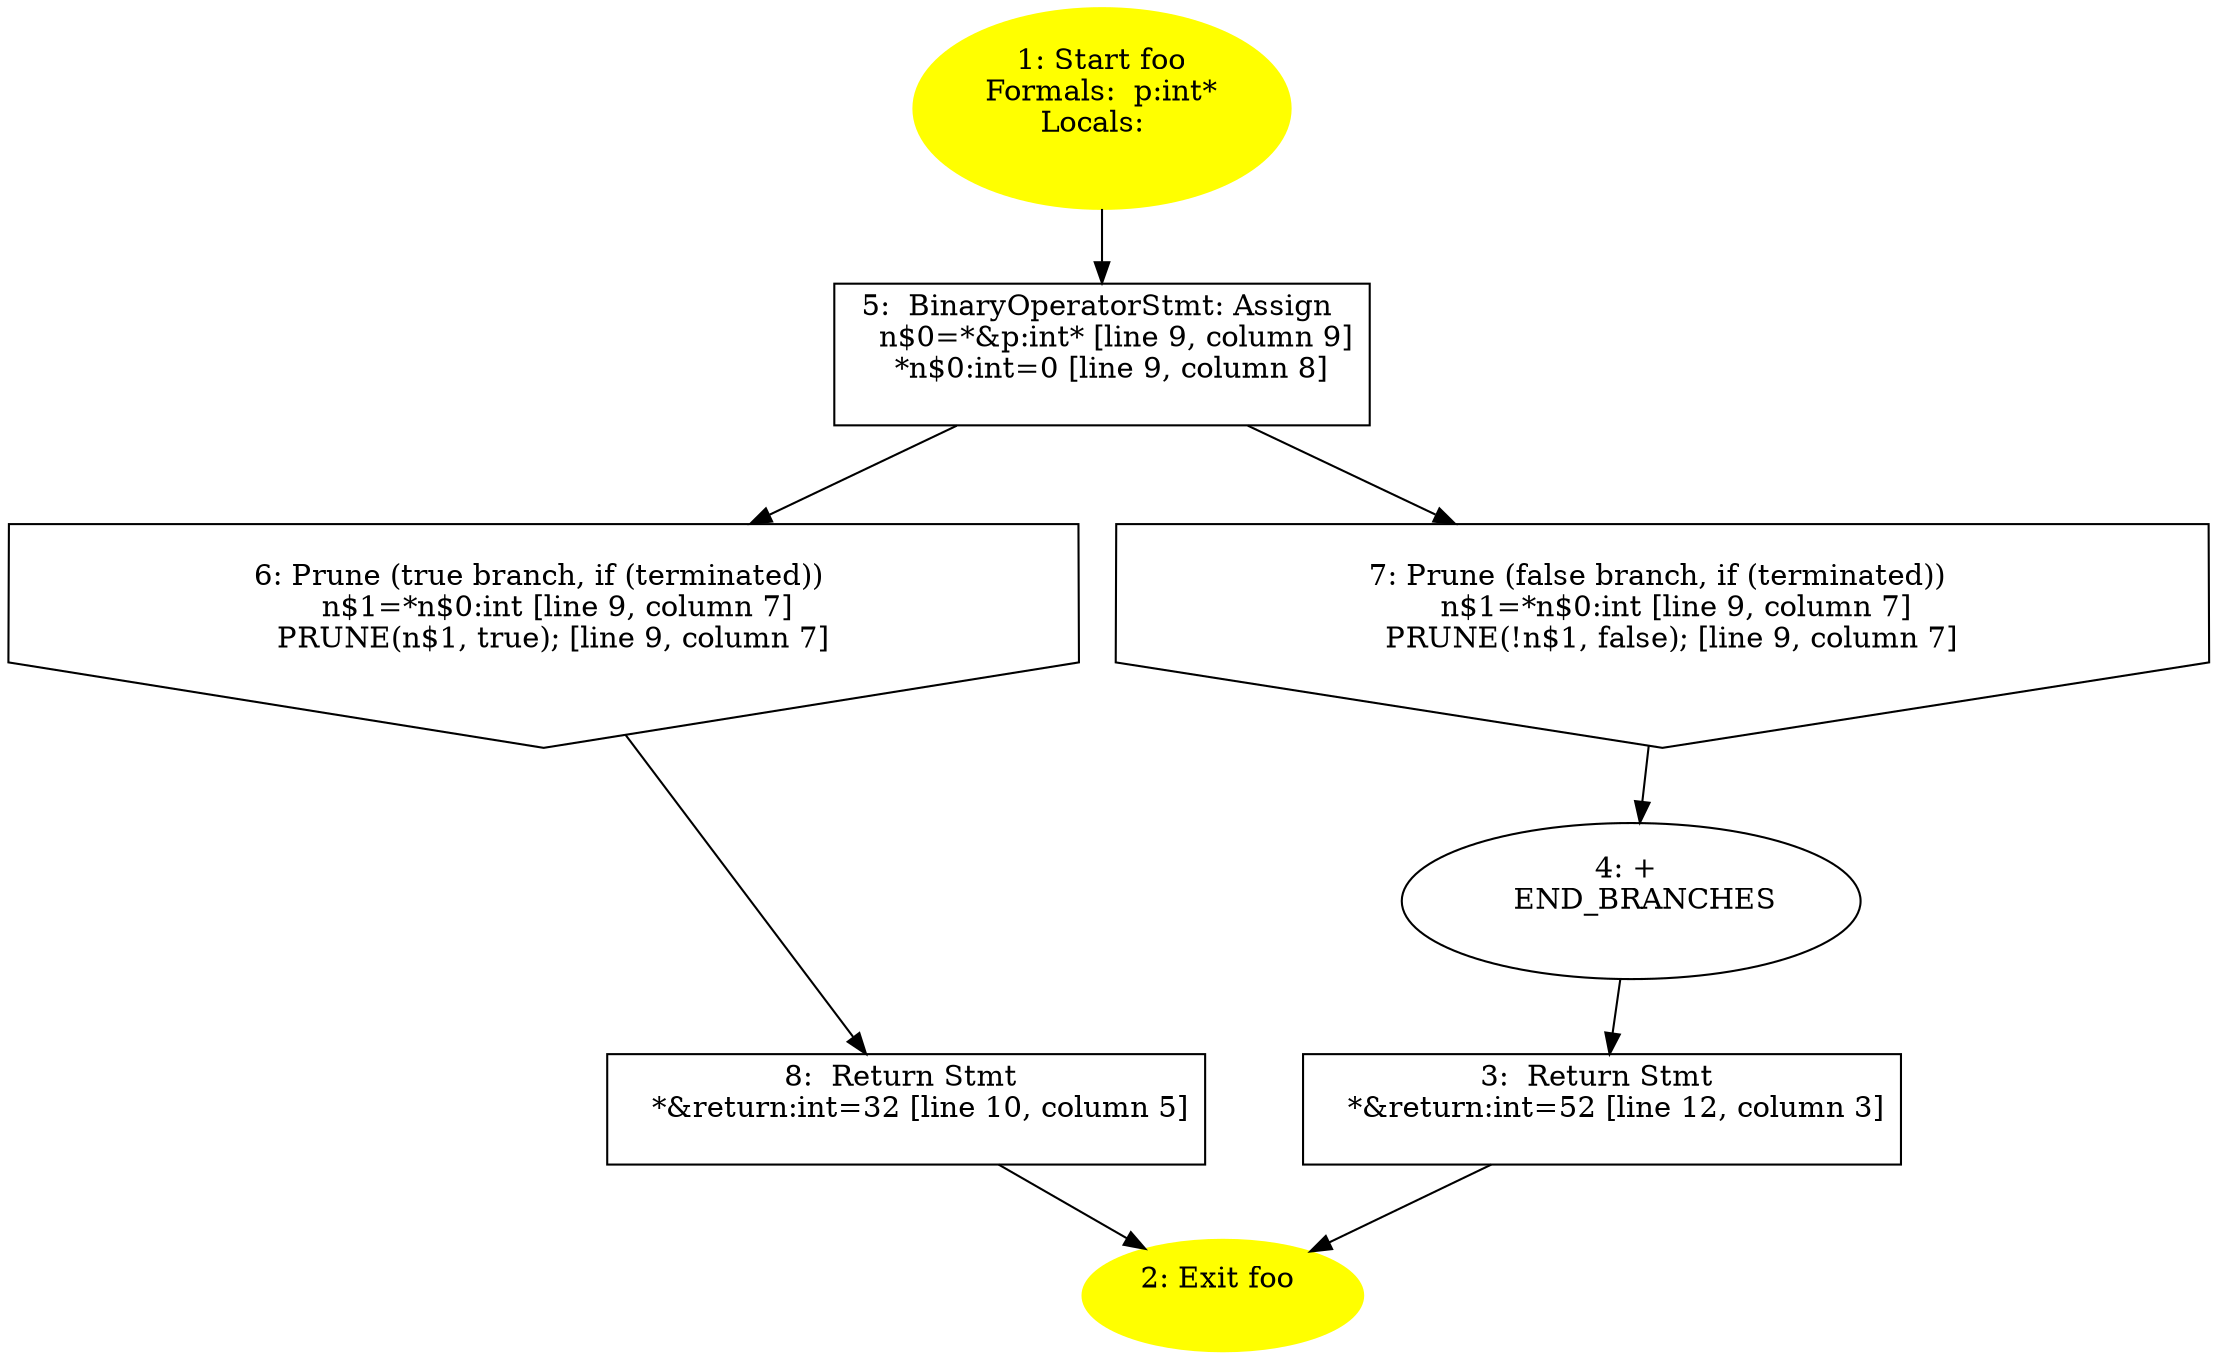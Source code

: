 /* @generated */
digraph cfg {
"foo#2836494104225061820.259bb50e98efa97b_1" [label="1: Start foo\nFormals:  p:int*\nLocals:  \n  " color=yellow style=filled]
	

	 "foo#2836494104225061820.259bb50e98efa97b_1" -> "foo#2836494104225061820.259bb50e98efa97b_5" ;
"foo#2836494104225061820.259bb50e98efa97b_2" [label="2: Exit foo \n  " color=yellow style=filled]
	

"foo#2836494104225061820.259bb50e98efa97b_3" [label="3:  Return Stmt \n   *&return:int=52 [line 12, column 3]\n " shape="box"]
	

	 "foo#2836494104225061820.259bb50e98efa97b_3" -> "foo#2836494104225061820.259bb50e98efa97b_2" ;
"foo#2836494104225061820.259bb50e98efa97b_4" [label="4: + \n   END_BRANCHES\n " ]
	

	 "foo#2836494104225061820.259bb50e98efa97b_4" -> "foo#2836494104225061820.259bb50e98efa97b_3" ;
"foo#2836494104225061820.259bb50e98efa97b_5" [label="5:  BinaryOperatorStmt: Assign \n   n$0=*&p:int* [line 9, column 9]\n  *n$0:int=0 [line 9, column 8]\n " shape="box"]
	

	 "foo#2836494104225061820.259bb50e98efa97b_5" -> "foo#2836494104225061820.259bb50e98efa97b_6" ;
	 "foo#2836494104225061820.259bb50e98efa97b_5" -> "foo#2836494104225061820.259bb50e98efa97b_7" ;
"foo#2836494104225061820.259bb50e98efa97b_6" [label="6: Prune (true branch, if (terminated)) \n   n$1=*n$0:int [line 9, column 7]\n  PRUNE(n$1, true); [line 9, column 7]\n " shape="invhouse"]
	

	 "foo#2836494104225061820.259bb50e98efa97b_6" -> "foo#2836494104225061820.259bb50e98efa97b_8" ;
"foo#2836494104225061820.259bb50e98efa97b_7" [label="7: Prune (false branch, if (terminated)) \n   n$1=*n$0:int [line 9, column 7]\n  PRUNE(!n$1, false); [line 9, column 7]\n " shape="invhouse"]
	

	 "foo#2836494104225061820.259bb50e98efa97b_7" -> "foo#2836494104225061820.259bb50e98efa97b_4" ;
"foo#2836494104225061820.259bb50e98efa97b_8" [label="8:  Return Stmt \n   *&return:int=32 [line 10, column 5]\n " shape="box"]
	

	 "foo#2836494104225061820.259bb50e98efa97b_8" -> "foo#2836494104225061820.259bb50e98efa97b_2" ;
}

